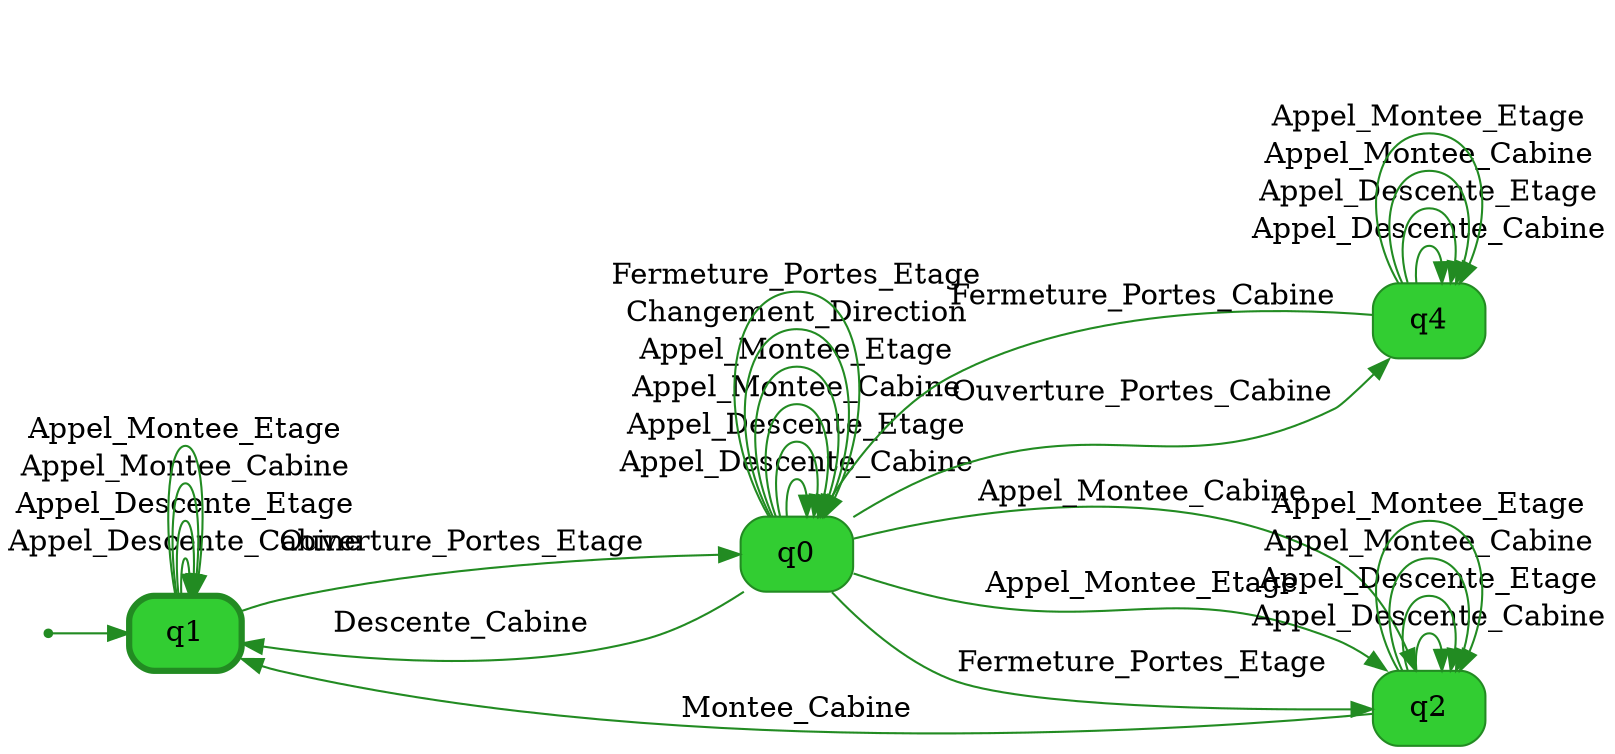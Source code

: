 digraph g {

	rankdir="LR"

	__invisible__[shape="point", color="forestgreen"]
	q1[label="q1", shape="box", style="rounded, filled", color="forestgreen", fillcolor="limegreen", penwidth=3] // Initial
	q0[label="q0", shape="box", style="rounded, filled", color="forestgreen", fillcolor="limegreen"]
	q2[label="q2", shape="box", style="rounded, filled", color="forestgreen", fillcolor="limegreen"]
	q4[label="q4", shape="box", style="rounded, filled", color="forestgreen", fillcolor="limegreen"]

	__invisible__ -> q1[color="forestgreen"]
	q1 -> q1[label="Appel_Descente_Cabine", color="forestgreen"]
	q1 -> q1[label="Appel_Descente_Etage", color="forestgreen"]
	q1 -> q1[label="Appel_Montee_Cabine", color="forestgreen"]
	q1 -> q1[label="Appel_Montee_Etage", color="forestgreen"]
	q1 -> q0[label="Ouverture_Portes_Etage", color="forestgreen"]
	q0 -> q0[label="Appel_Descente_Cabine", color="forestgreen"]
	q0 -> q0[label="Appel_Descente_Etage", color="forestgreen"]
	q0 -> q0[label="Appel_Montee_Cabine", color="forestgreen"]
	q0 -> q0[label="Appel_Montee_Etage", color="forestgreen"]
	q0 -> q0[label="Changement_Direction", color="forestgreen"]
	q0 -> q0[label="Fermeture_Portes_Etage", color="forestgreen"]
	q0 -> q1[label="Descente_Cabine", color="forestgreen"]
	q0 -> q2[label="Appel_Montee_Cabine", color="forestgreen"]
	q2 -> q2[label="Appel_Descente_Cabine", color="forestgreen"]
	q2 -> q2[label="Appel_Descente_Etage", color="forestgreen"]
	q2 -> q2[label="Appel_Montee_Cabine", color="forestgreen"]
	q2 -> q2[label="Appel_Montee_Etage", color="forestgreen"]
	q2 -> q1[label="Montee_Cabine", color="forestgreen"]
	q0 -> q2[label="Appel_Montee_Etage", color="forestgreen"]
	q0 -> q2[label="Fermeture_Portes_Etage", color="forestgreen"]
	q0 -> q4[label="Ouverture_Portes_Cabine", color="forestgreen"]
	q4 -> q4[label="Appel_Descente_Cabine", color="forestgreen"]
	q4 -> q4[label="Appel_Descente_Etage", color="forestgreen"]
	q4 -> q4[label="Appel_Montee_Cabine", color="forestgreen"]
	q4 -> q4[label="Appel_Montee_Etage", color="forestgreen"]
	q4 -> q0[label="Fermeture_Portes_Cabine", color="forestgreen"]

}
